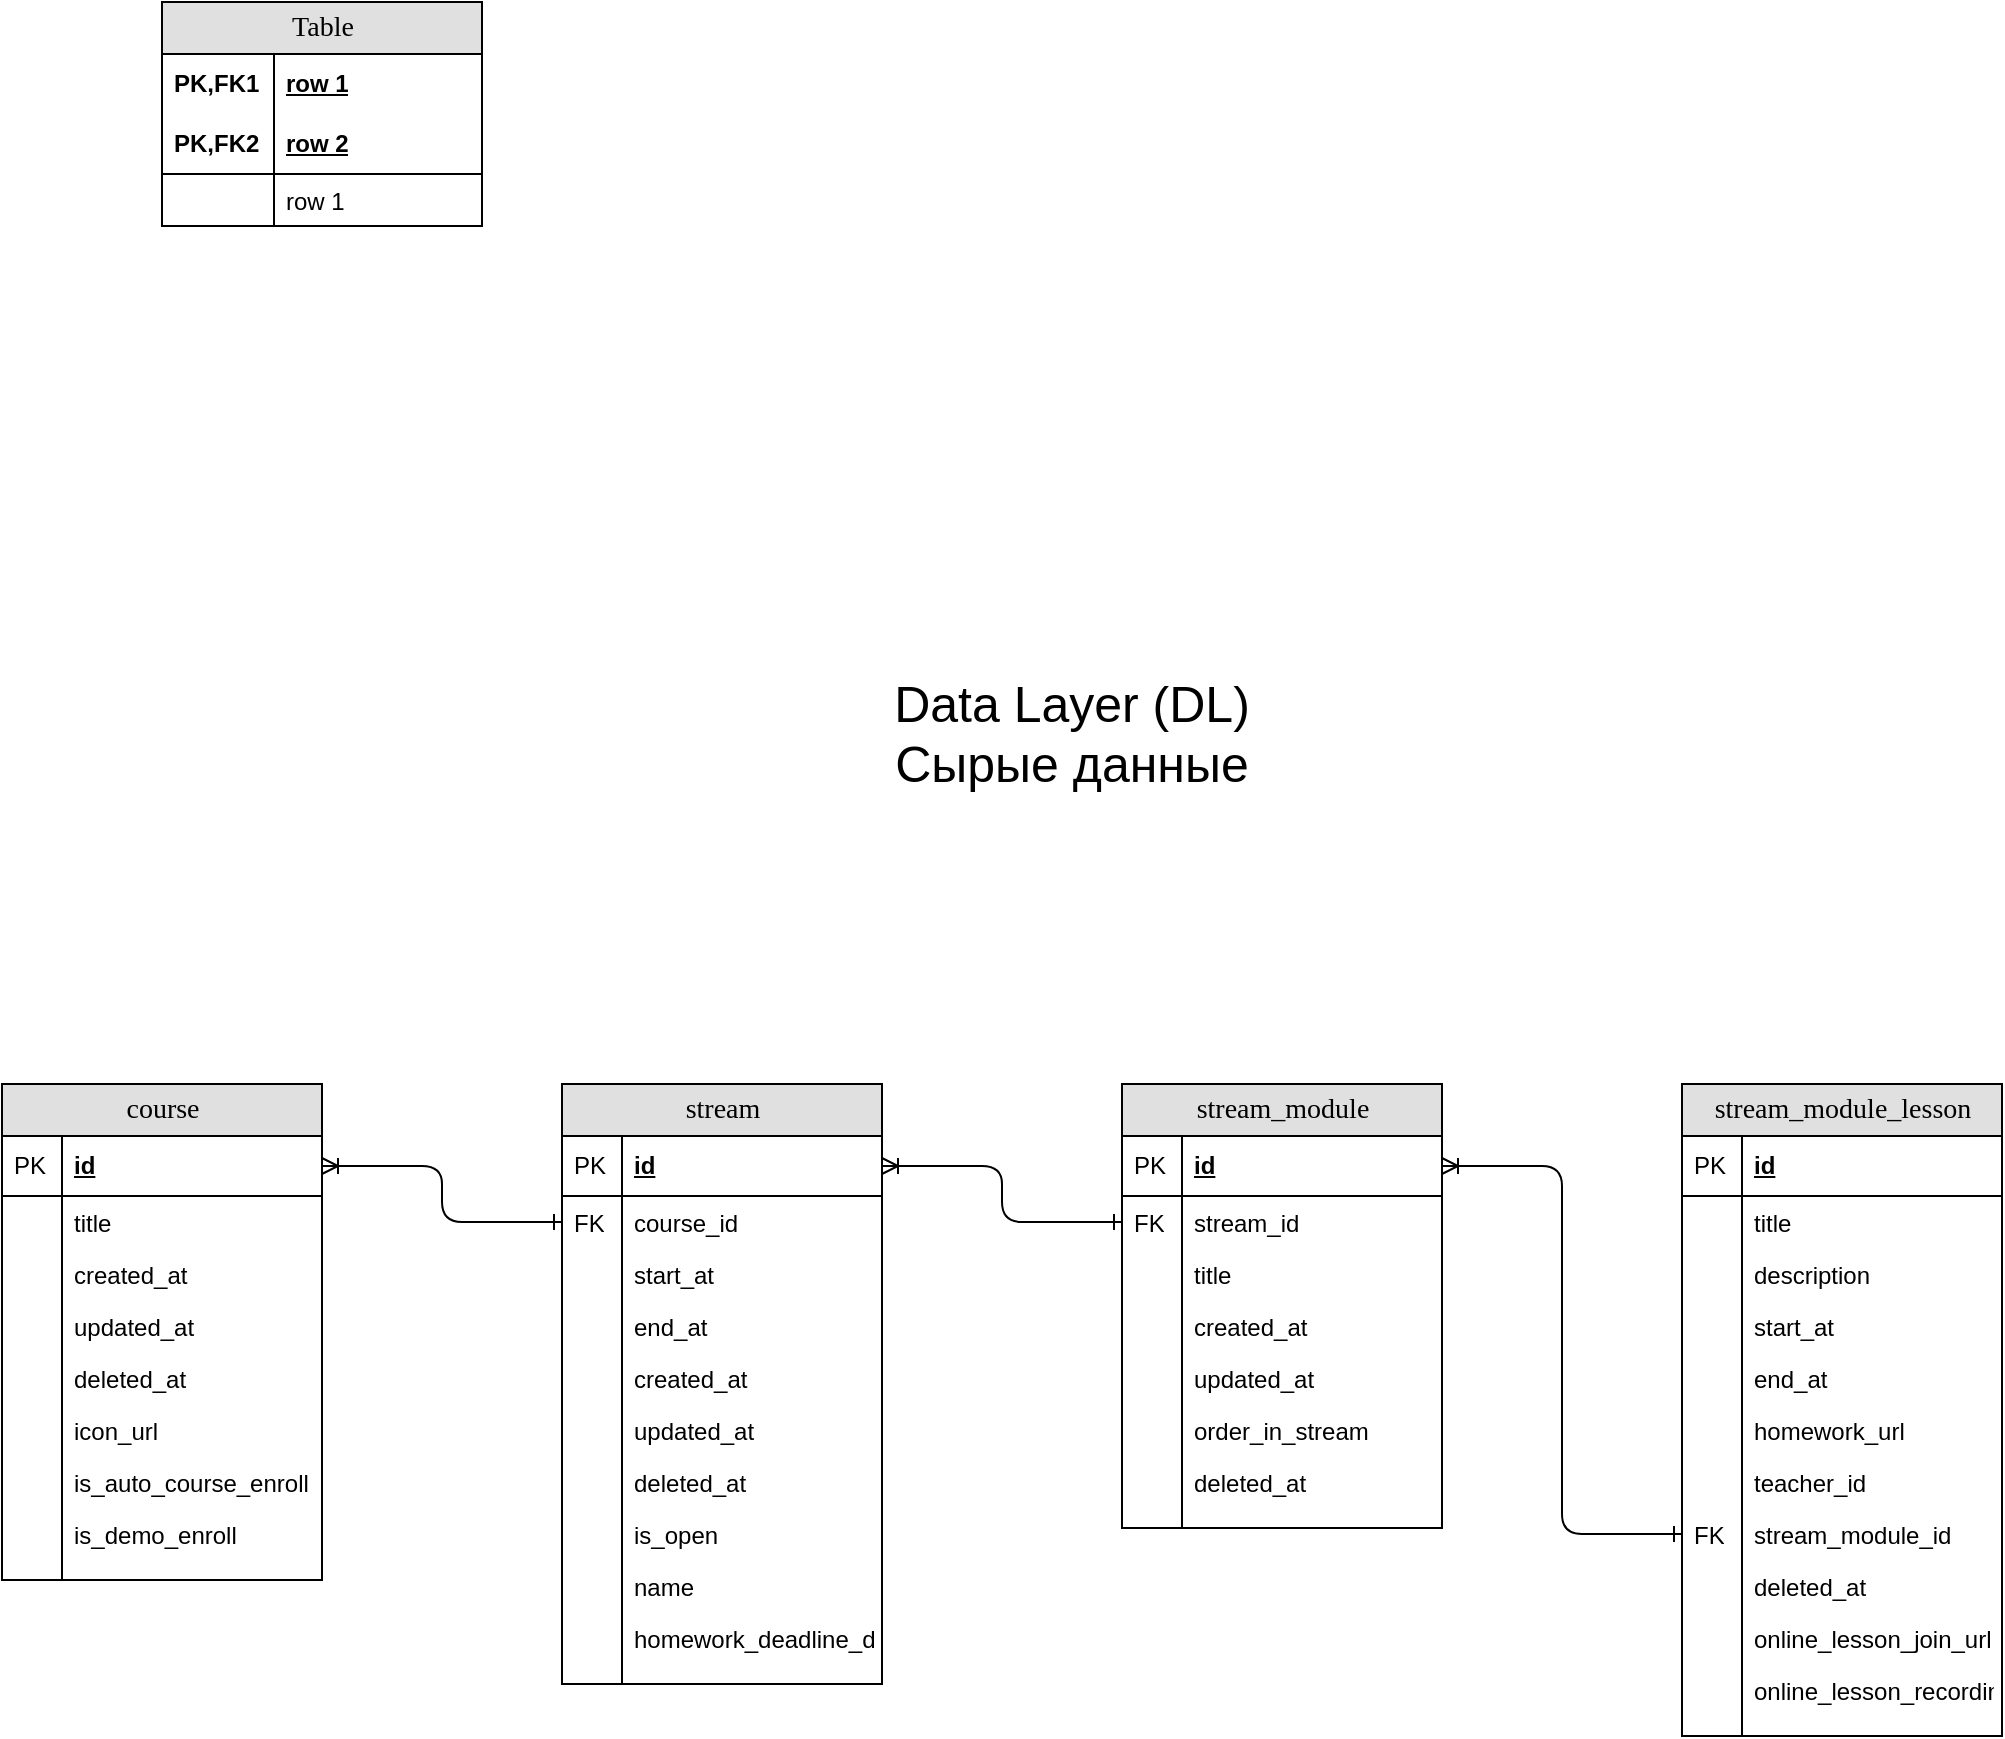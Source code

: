 <mxfile version="23.0.2" type="device">
  <diagram name="Page-1" id="e56a1550-8fbb-45ad-956c-1786394a9013">
    <mxGraphModel dx="653" dy="1561" grid="1" gridSize="10" guides="1" tooltips="1" connect="1" arrows="1" fold="1" page="1" pageScale="1" pageWidth="1100" pageHeight="850" background="none" math="0" shadow="0">
      <root>
        <mxCell id="0" />
        <mxCell id="1" parent="0" />
        <mxCell id="2e49270ec7c68f3f-1" value="Table" style="swimlane;html=1;fontStyle=0;childLayout=stackLayout;horizontal=1;startSize=26;fillColor=#e0e0e0;horizontalStack=0;resizeParent=1;resizeLast=0;collapsible=1;marginBottom=0;swimlaneFillColor=#ffffff;align=center;rounded=0;shadow=0;comic=0;labelBackgroundColor=none;strokeWidth=1;fontFamily=Verdana;fontSize=14" parent="1" vertex="1">
          <mxGeometry x="120" y="-260" width="160" height="112" as="geometry" />
        </mxCell>
        <mxCell id="2e49270ec7c68f3f-2" value="row 1" style="shape=partialRectangle;top=0;left=0;right=0;bottom=0;html=1;align=left;verticalAlign=middle;fillColor=none;spacingLeft=60;spacingRight=4;whiteSpace=wrap;overflow=hidden;rotatable=0;points=[[0,0.5],[1,0.5]];portConstraint=eastwest;dropTarget=0;fontStyle=5;" parent="2e49270ec7c68f3f-1" vertex="1">
          <mxGeometry y="26" width="160" height="30" as="geometry" />
        </mxCell>
        <mxCell id="2e49270ec7c68f3f-3" value="PK,FK1" style="shape=partialRectangle;fontStyle=1;top=0;left=0;bottom=0;html=1;fillColor=none;align=left;verticalAlign=middle;spacingLeft=4;spacingRight=4;whiteSpace=wrap;overflow=hidden;rotatable=0;points=[];portConstraint=eastwest;part=1;" parent="2e49270ec7c68f3f-2" vertex="1" connectable="0">
          <mxGeometry width="56" height="30" as="geometry" />
        </mxCell>
        <mxCell id="2e49270ec7c68f3f-4" value="row 2" style="shape=partialRectangle;top=0;left=0;right=0;bottom=1;html=1;align=left;verticalAlign=middle;fillColor=none;spacingLeft=60;spacingRight=4;whiteSpace=wrap;overflow=hidden;rotatable=0;points=[[0,0.5],[1,0.5]];portConstraint=eastwest;dropTarget=0;fontStyle=5;" parent="2e49270ec7c68f3f-1" vertex="1">
          <mxGeometry y="56" width="160" height="30" as="geometry" />
        </mxCell>
        <mxCell id="2e49270ec7c68f3f-5" value="PK,FK2" style="shape=partialRectangle;fontStyle=1;top=0;left=0;bottom=0;html=1;fillColor=none;align=left;verticalAlign=middle;spacingLeft=4;spacingRight=4;whiteSpace=wrap;overflow=hidden;rotatable=0;points=[];portConstraint=eastwest;part=1;" parent="2e49270ec7c68f3f-4" vertex="1" connectable="0">
          <mxGeometry width="56" height="30" as="geometry" />
        </mxCell>
        <mxCell id="2e49270ec7c68f3f-6" value="row 1" style="shape=partialRectangle;top=0;left=0;right=0;bottom=0;html=1;align=left;verticalAlign=top;fillColor=none;spacingLeft=60;spacingRight=4;whiteSpace=wrap;overflow=hidden;rotatable=0;points=[[0,0.5],[1,0.5]];portConstraint=eastwest;dropTarget=0;" parent="2e49270ec7c68f3f-1" vertex="1">
          <mxGeometry y="86" width="160" height="26" as="geometry" />
        </mxCell>
        <mxCell id="2e49270ec7c68f3f-7" value="" style="shape=partialRectangle;top=0;left=0;bottom=0;html=1;fillColor=none;align=left;verticalAlign=top;spacingLeft=4;spacingRight=4;whiteSpace=wrap;overflow=hidden;rotatable=0;points=[];portConstraint=eastwest;part=1;" parent="2e49270ec7c68f3f-6" vertex="1" connectable="0">
          <mxGeometry width="56" height="26" as="geometry" />
        </mxCell>
        <mxCell id="2e49270ec7c68f3f-8" value="course" style="swimlane;html=1;fontStyle=0;childLayout=stackLayout;horizontal=1;startSize=26;fillColor=#e0e0e0;horizontalStack=0;resizeParent=1;resizeLast=0;collapsible=1;marginBottom=0;swimlaneFillColor=#ffffff;align=center;rounded=0;shadow=0;comic=0;labelBackgroundColor=none;strokeWidth=1;fontFamily=Verdana;fontSize=14;swimlaneLine=1;" parent="1" vertex="1">
          <mxGeometry x="40" y="281" width="160" height="248" as="geometry" />
        </mxCell>
        <mxCell id="2e49270ec7c68f3f-9" value="id" style="shape=partialRectangle;top=0;left=0;right=0;bottom=1;html=1;align=left;verticalAlign=middle;fillColor=none;spacingLeft=34;spacingRight=4;whiteSpace=wrap;overflow=hidden;rotatable=0;points=[[0,0.5],[1,0.5]];portConstraint=eastwest;dropTarget=0;fontStyle=5;" parent="2e49270ec7c68f3f-8" vertex="1">
          <mxGeometry y="26" width="160" height="30" as="geometry" />
        </mxCell>
        <mxCell id="2e49270ec7c68f3f-10" value="PK" style="shape=partialRectangle;top=0;left=0;bottom=0;html=1;fillColor=none;align=left;verticalAlign=middle;spacingLeft=4;spacingRight=4;whiteSpace=wrap;overflow=hidden;rotatable=0;points=[];portConstraint=eastwest;part=1;" parent="2e49270ec7c68f3f-9" vertex="1" connectable="0">
          <mxGeometry width="30" height="30" as="geometry" />
        </mxCell>
        <mxCell id="2e49270ec7c68f3f-11" value="title" style="shape=partialRectangle;top=0;left=0;right=0;bottom=0;html=1;align=left;verticalAlign=top;fillColor=none;spacingLeft=34;spacingRight=4;whiteSpace=wrap;overflow=hidden;rotatable=0;points=[[0,0.5],[1,0.5]];portConstraint=eastwest;dropTarget=0;" parent="2e49270ec7c68f3f-8" vertex="1">
          <mxGeometry y="56" width="160" height="26" as="geometry" />
        </mxCell>
        <mxCell id="2e49270ec7c68f3f-12" value="" style="shape=partialRectangle;top=0;left=0;bottom=0;html=1;fillColor=none;align=left;verticalAlign=top;spacingLeft=4;spacingRight=4;whiteSpace=wrap;overflow=hidden;rotatable=0;points=[];portConstraint=eastwest;part=1;" parent="2e49270ec7c68f3f-11" vertex="1" connectable="0">
          <mxGeometry width="30" height="26" as="geometry" />
        </mxCell>
        <mxCell id="2e49270ec7c68f3f-13" value="created_at" style="shape=partialRectangle;top=0;left=0;right=0;bottom=0;html=1;align=left;verticalAlign=top;fillColor=none;spacingLeft=34;spacingRight=4;whiteSpace=wrap;overflow=hidden;rotatable=0;points=[[0,0.5],[1,0.5]];portConstraint=eastwest;dropTarget=0;" parent="2e49270ec7c68f3f-8" vertex="1">
          <mxGeometry y="82" width="160" height="26" as="geometry" />
        </mxCell>
        <mxCell id="2e49270ec7c68f3f-14" value="" style="shape=partialRectangle;top=0;left=0;bottom=0;html=1;fillColor=none;align=left;verticalAlign=top;spacingLeft=4;spacingRight=4;whiteSpace=wrap;overflow=hidden;rotatable=0;points=[];portConstraint=eastwest;part=1;" parent="2e49270ec7c68f3f-13" vertex="1" connectable="0">
          <mxGeometry width="30" height="26" as="geometry" />
        </mxCell>
        <mxCell id="2e49270ec7c68f3f-15" value="updated_at" style="shape=partialRectangle;top=0;left=0;right=0;bottom=0;html=1;align=left;verticalAlign=top;fillColor=none;spacingLeft=34;spacingRight=4;whiteSpace=wrap;overflow=hidden;rotatable=0;points=[[0,0.5],[1,0.5]];portConstraint=eastwest;dropTarget=0;" parent="2e49270ec7c68f3f-8" vertex="1">
          <mxGeometry y="108" width="160" height="26" as="geometry" />
        </mxCell>
        <mxCell id="2e49270ec7c68f3f-16" value="" style="shape=partialRectangle;top=0;left=0;bottom=0;html=1;fillColor=none;align=left;verticalAlign=top;spacingLeft=4;spacingRight=4;whiteSpace=wrap;overflow=hidden;rotatable=0;points=[];portConstraint=eastwest;part=1;" parent="2e49270ec7c68f3f-15" vertex="1" connectable="0">
          <mxGeometry width="30" height="26" as="geometry" />
        </mxCell>
        <mxCell id="qzyWJ5nviEp6TIoiTBlW-1" value="deleted_at" style="shape=partialRectangle;top=0;left=0;right=0;bottom=0;html=1;align=left;verticalAlign=top;fillColor=none;spacingLeft=34;spacingRight=4;whiteSpace=wrap;overflow=hidden;rotatable=0;points=[[0,0.5],[1,0.5]];portConstraint=eastwest;dropTarget=0;" vertex="1" parent="2e49270ec7c68f3f-8">
          <mxGeometry y="134" width="160" height="26" as="geometry" />
        </mxCell>
        <mxCell id="qzyWJ5nviEp6TIoiTBlW-2" value="" style="shape=partialRectangle;top=0;left=0;bottom=0;html=1;fillColor=none;align=left;verticalAlign=top;spacingLeft=4;spacingRight=4;whiteSpace=wrap;overflow=hidden;rotatable=0;points=[];portConstraint=eastwest;part=1;" vertex="1" connectable="0" parent="qzyWJ5nviEp6TIoiTBlW-1">
          <mxGeometry width="30" height="26" as="geometry" />
        </mxCell>
        <mxCell id="qzyWJ5nviEp6TIoiTBlW-3" value="icon_url" style="shape=partialRectangle;top=0;left=0;right=0;bottom=0;html=1;align=left;verticalAlign=top;fillColor=none;spacingLeft=34;spacingRight=4;whiteSpace=wrap;overflow=hidden;rotatable=0;points=[[0,0.5],[1,0.5]];portConstraint=eastwest;dropTarget=0;" vertex="1" parent="2e49270ec7c68f3f-8">
          <mxGeometry y="160" width="160" height="26" as="geometry" />
        </mxCell>
        <mxCell id="qzyWJ5nviEp6TIoiTBlW-4" value="" style="shape=partialRectangle;top=0;left=0;bottom=0;html=1;fillColor=none;align=left;verticalAlign=top;spacingLeft=4;spacingRight=4;whiteSpace=wrap;overflow=hidden;rotatable=0;points=[];portConstraint=eastwest;part=1;" vertex="1" connectable="0" parent="qzyWJ5nviEp6TIoiTBlW-3">
          <mxGeometry width="30" height="26" as="geometry" />
        </mxCell>
        <mxCell id="qzyWJ5nviEp6TIoiTBlW-5" value="is_auto_course_enroll" style="shape=partialRectangle;top=0;left=0;right=0;bottom=0;html=1;align=left;verticalAlign=top;fillColor=none;spacingLeft=34;spacingRight=4;whiteSpace=wrap;overflow=hidden;rotatable=0;points=[[0,0.5],[1,0.5]];portConstraint=eastwest;dropTarget=0;" vertex="1" parent="2e49270ec7c68f3f-8">
          <mxGeometry y="186" width="160" height="26" as="geometry" />
        </mxCell>
        <mxCell id="qzyWJ5nviEp6TIoiTBlW-6" value="" style="shape=partialRectangle;top=0;left=0;bottom=0;html=1;fillColor=none;align=left;verticalAlign=top;spacingLeft=4;spacingRight=4;whiteSpace=wrap;overflow=hidden;rotatable=0;points=[];portConstraint=eastwest;part=1;" vertex="1" connectable="0" parent="qzyWJ5nviEp6TIoiTBlW-5">
          <mxGeometry width="30" height="26" as="geometry" />
        </mxCell>
        <mxCell id="qzyWJ5nviEp6TIoiTBlW-7" value="is_demo_enroll" style="shape=partialRectangle;top=0;left=0;right=0;bottom=0;html=1;align=left;verticalAlign=top;fillColor=none;spacingLeft=34;spacingRight=4;whiteSpace=wrap;overflow=hidden;rotatable=0;points=[[0,0.5],[1,0.5]];portConstraint=eastwest;dropTarget=0;" vertex="1" parent="2e49270ec7c68f3f-8">
          <mxGeometry y="212" width="160" height="26" as="geometry" />
        </mxCell>
        <mxCell id="qzyWJ5nviEp6TIoiTBlW-8" value="" style="shape=partialRectangle;top=0;left=0;bottom=0;html=1;fillColor=none;align=left;verticalAlign=top;spacingLeft=4;spacingRight=4;whiteSpace=wrap;overflow=hidden;rotatable=0;points=[];portConstraint=eastwest;part=1;" vertex="1" connectable="0" parent="qzyWJ5nviEp6TIoiTBlW-7">
          <mxGeometry width="30" height="26" as="geometry" />
        </mxCell>
        <mxCell id="2e49270ec7c68f3f-17" value="" style="shape=partialRectangle;top=0;left=0;right=0;bottom=0;html=1;align=left;verticalAlign=top;fillColor=none;spacingLeft=34;spacingRight=4;whiteSpace=wrap;overflow=hidden;rotatable=0;points=[[0,0.5],[1,0.5]];portConstraint=eastwest;dropTarget=0;" parent="2e49270ec7c68f3f-8" vertex="1">
          <mxGeometry y="238" width="160" height="10" as="geometry" />
        </mxCell>
        <mxCell id="2e49270ec7c68f3f-18" value="" style="shape=partialRectangle;top=0;left=0;bottom=0;html=1;fillColor=none;align=left;verticalAlign=top;spacingLeft=4;spacingRight=4;whiteSpace=wrap;overflow=hidden;rotatable=0;points=[];portConstraint=eastwest;part=1;" parent="2e49270ec7c68f3f-17" vertex="1" connectable="0">
          <mxGeometry width="30" height="10" as="geometry" />
        </mxCell>
        <mxCell id="qzyWJ5nviEp6TIoiTBlW-9" value="stream" style="swimlane;html=1;fontStyle=0;childLayout=stackLayout;horizontal=1;startSize=26;fillColor=#e0e0e0;horizontalStack=0;resizeParent=1;resizeLast=0;collapsible=1;marginBottom=0;swimlaneFillColor=#ffffff;align=center;rounded=0;shadow=0;comic=0;labelBackgroundColor=none;strokeWidth=1;fontFamily=Verdana;fontSize=14;swimlaneLine=1;" vertex="1" parent="1">
          <mxGeometry x="320" y="281" width="160" height="300" as="geometry" />
        </mxCell>
        <mxCell id="qzyWJ5nviEp6TIoiTBlW-10" value="id" style="shape=partialRectangle;top=0;left=0;right=0;bottom=1;html=1;align=left;verticalAlign=middle;fillColor=none;spacingLeft=34;spacingRight=4;whiteSpace=wrap;overflow=hidden;rotatable=0;points=[[0,0.5],[1,0.5]];portConstraint=eastwest;dropTarget=0;fontStyle=5;" vertex="1" parent="qzyWJ5nviEp6TIoiTBlW-9">
          <mxGeometry y="26" width="160" height="30" as="geometry" />
        </mxCell>
        <mxCell id="qzyWJ5nviEp6TIoiTBlW-11" value="PK" style="shape=partialRectangle;top=0;left=0;bottom=0;html=1;fillColor=none;align=left;verticalAlign=middle;spacingLeft=4;spacingRight=4;whiteSpace=wrap;overflow=hidden;rotatable=0;points=[];portConstraint=eastwest;part=1;" vertex="1" connectable="0" parent="qzyWJ5nviEp6TIoiTBlW-10">
          <mxGeometry width="30" height="30" as="geometry" />
        </mxCell>
        <mxCell id="qzyWJ5nviEp6TIoiTBlW-12" value="course_id" style="shape=partialRectangle;top=0;left=0;right=0;bottom=0;html=1;align=left;verticalAlign=top;fillColor=none;spacingLeft=34;spacingRight=4;whiteSpace=wrap;overflow=hidden;rotatable=0;points=[[0,0.5],[1,0.5]];portConstraint=eastwest;dropTarget=0;" vertex="1" parent="qzyWJ5nviEp6TIoiTBlW-9">
          <mxGeometry y="56" width="160" height="26" as="geometry" />
        </mxCell>
        <mxCell id="qzyWJ5nviEp6TIoiTBlW-13" value="FK" style="shape=partialRectangle;top=0;left=0;bottom=0;html=1;fillColor=none;align=left;verticalAlign=top;spacingLeft=4;spacingRight=4;whiteSpace=wrap;overflow=hidden;rotatable=0;points=[];portConstraint=eastwest;part=1;" vertex="1" connectable="0" parent="qzyWJ5nviEp6TIoiTBlW-12">
          <mxGeometry width="30" height="26" as="geometry" />
        </mxCell>
        <mxCell id="qzyWJ5nviEp6TIoiTBlW-24" value="start_at" style="shape=partialRectangle;top=0;left=0;right=0;bottom=0;html=1;align=left;verticalAlign=top;fillColor=none;spacingLeft=34;spacingRight=4;whiteSpace=wrap;overflow=hidden;rotatable=0;points=[[0,0.5],[1,0.5]];portConstraint=eastwest;dropTarget=0;" vertex="1" parent="qzyWJ5nviEp6TIoiTBlW-9">
          <mxGeometry y="82" width="160" height="26" as="geometry" />
        </mxCell>
        <mxCell id="qzyWJ5nviEp6TIoiTBlW-25" value="" style="shape=partialRectangle;top=0;left=0;bottom=0;html=1;fillColor=none;align=left;verticalAlign=top;spacingLeft=4;spacingRight=4;whiteSpace=wrap;overflow=hidden;rotatable=0;points=[];portConstraint=eastwest;part=1;" vertex="1" connectable="0" parent="qzyWJ5nviEp6TIoiTBlW-24">
          <mxGeometry width="30" height="26" as="geometry" />
        </mxCell>
        <mxCell id="qzyWJ5nviEp6TIoiTBlW-28" value="end_at" style="shape=partialRectangle;top=0;left=0;right=0;bottom=0;html=1;align=left;verticalAlign=top;fillColor=none;spacingLeft=34;spacingRight=4;whiteSpace=wrap;overflow=hidden;rotatable=0;points=[[0,0.5],[1,0.5]];portConstraint=eastwest;dropTarget=0;" vertex="1" parent="qzyWJ5nviEp6TIoiTBlW-9">
          <mxGeometry y="108" width="160" height="26" as="geometry" />
        </mxCell>
        <mxCell id="qzyWJ5nviEp6TIoiTBlW-29" value="" style="shape=partialRectangle;top=0;left=0;bottom=0;html=1;fillColor=none;align=left;verticalAlign=top;spacingLeft=4;spacingRight=4;whiteSpace=wrap;overflow=hidden;rotatable=0;points=[];portConstraint=eastwest;part=1;" vertex="1" connectable="0" parent="qzyWJ5nviEp6TIoiTBlW-28">
          <mxGeometry width="30" height="26" as="geometry" />
        </mxCell>
        <mxCell id="qzyWJ5nviEp6TIoiTBlW-30" value="created_at" style="shape=partialRectangle;top=0;left=0;right=0;bottom=0;html=1;align=left;verticalAlign=top;fillColor=none;spacingLeft=34;spacingRight=4;whiteSpace=wrap;overflow=hidden;rotatable=0;points=[[0,0.5],[1,0.5]];portConstraint=eastwest;dropTarget=0;" vertex="1" parent="qzyWJ5nviEp6TIoiTBlW-9">
          <mxGeometry y="134" width="160" height="26" as="geometry" />
        </mxCell>
        <mxCell id="qzyWJ5nviEp6TIoiTBlW-31" value="" style="shape=partialRectangle;top=0;left=0;bottom=0;html=1;fillColor=none;align=left;verticalAlign=top;spacingLeft=4;spacingRight=4;whiteSpace=wrap;overflow=hidden;rotatable=0;points=[];portConstraint=eastwest;part=1;" vertex="1" connectable="0" parent="qzyWJ5nviEp6TIoiTBlW-30">
          <mxGeometry width="30" height="26" as="geometry" />
        </mxCell>
        <mxCell id="qzyWJ5nviEp6TIoiTBlW-32" value="updated_at" style="shape=partialRectangle;top=0;left=0;right=0;bottom=0;html=1;align=left;verticalAlign=top;fillColor=none;spacingLeft=34;spacingRight=4;whiteSpace=wrap;overflow=hidden;rotatable=0;points=[[0,0.5],[1,0.5]];portConstraint=eastwest;dropTarget=0;" vertex="1" parent="qzyWJ5nviEp6TIoiTBlW-9">
          <mxGeometry y="160" width="160" height="26" as="geometry" />
        </mxCell>
        <mxCell id="qzyWJ5nviEp6TIoiTBlW-33" value="" style="shape=partialRectangle;top=0;left=0;bottom=0;html=1;fillColor=none;align=left;verticalAlign=top;spacingLeft=4;spacingRight=4;whiteSpace=wrap;overflow=hidden;rotatable=0;points=[];portConstraint=eastwest;part=1;" vertex="1" connectable="0" parent="qzyWJ5nviEp6TIoiTBlW-32">
          <mxGeometry width="30" height="26" as="geometry" />
        </mxCell>
        <mxCell id="qzyWJ5nviEp6TIoiTBlW-34" value="deleted_at" style="shape=partialRectangle;top=0;left=0;right=0;bottom=0;html=1;align=left;verticalAlign=top;fillColor=none;spacingLeft=34;spacingRight=4;whiteSpace=wrap;overflow=hidden;rotatable=0;points=[[0,0.5],[1,0.5]];portConstraint=eastwest;dropTarget=0;" vertex="1" parent="qzyWJ5nviEp6TIoiTBlW-9">
          <mxGeometry y="186" width="160" height="26" as="geometry" />
        </mxCell>
        <mxCell id="qzyWJ5nviEp6TIoiTBlW-35" value="" style="shape=partialRectangle;top=0;left=0;bottom=0;html=1;fillColor=none;align=left;verticalAlign=top;spacingLeft=4;spacingRight=4;whiteSpace=wrap;overflow=hidden;rotatable=0;points=[];portConstraint=eastwest;part=1;" vertex="1" connectable="0" parent="qzyWJ5nviEp6TIoiTBlW-34">
          <mxGeometry width="30" height="26" as="geometry" />
        </mxCell>
        <mxCell id="qzyWJ5nviEp6TIoiTBlW-36" value="is_open" style="shape=partialRectangle;top=0;left=0;right=0;bottom=0;html=1;align=left;verticalAlign=top;fillColor=none;spacingLeft=34;spacingRight=4;whiteSpace=wrap;overflow=hidden;rotatable=0;points=[[0,0.5],[1,0.5]];portConstraint=eastwest;dropTarget=0;" vertex="1" parent="qzyWJ5nviEp6TIoiTBlW-9">
          <mxGeometry y="212" width="160" height="26" as="geometry" />
        </mxCell>
        <mxCell id="qzyWJ5nviEp6TIoiTBlW-37" value="" style="shape=partialRectangle;top=0;left=0;bottom=0;html=1;fillColor=none;align=left;verticalAlign=top;spacingLeft=4;spacingRight=4;whiteSpace=wrap;overflow=hidden;rotatable=0;points=[];portConstraint=eastwest;part=1;" vertex="1" connectable="0" parent="qzyWJ5nviEp6TIoiTBlW-36">
          <mxGeometry width="30" height="26" as="geometry" />
        </mxCell>
        <mxCell id="qzyWJ5nviEp6TIoiTBlW-38" value="name" style="shape=partialRectangle;top=0;left=0;right=0;bottom=0;html=1;align=left;verticalAlign=top;fillColor=none;spacingLeft=34;spacingRight=4;whiteSpace=wrap;overflow=hidden;rotatable=0;points=[[0,0.5],[1,0.5]];portConstraint=eastwest;dropTarget=0;" vertex="1" parent="qzyWJ5nviEp6TIoiTBlW-9">
          <mxGeometry y="238" width="160" height="26" as="geometry" />
        </mxCell>
        <mxCell id="qzyWJ5nviEp6TIoiTBlW-39" value="" style="shape=partialRectangle;top=0;left=0;bottom=0;html=1;fillColor=none;align=left;verticalAlign=top;spacingLeft=4;spacingRight=4;whiteSpace=wrap;overflow=hidden;rotatable=0;points=[];portConstraint=eastwest;part=1;" vertex="1" connectable="0" parent="qzyWJ5nviEp6TIoiTBlW-38">
          <mxGeometry width="30" height="26" as="geometry" />
        </mxCell>
        <mxCell id="qzyWJ5nviEp6TIoiTBlW-40" value="homework_deadline_days" style="shape=partialRectangle;top=0;left=0;right=0;bottom=0;html=1;align=left;verticalAlign=top;fillColor=none;spacingLeft=34;spacingRight=4;whiteSpace=wrap;overflow=hidden;rotatable=0;points=[[0,0.5],[1,0.5]];portConstraint=eastwest;dropTarget=0;" vertex="1" parent="qzyWJ5nviEp6TIoiTBlW-9">
          <mxGeometry y="264" width="160" height="26" as="geometry" />
        </mxCell>
        <mxCell id="qzyWJ5nviEp6TIoiTBlW-41" value="" style="shape=partialRectangle;top=0;left=0;bottom=0;html=1;fillColor=none;align=left;verticalAlign=top;spacingLeft=4;spacingRight=4;whiteSpace=wrap;overflow=hidden;rotatable=0;points=[];portConstraint=eastwest;part=1;" vertex="1" connectable="0" parent="qzyWJ5nviEp6TIoiTBlW-40">
          <mxGeometry width="30" height="26" as="geometry" />
        </mxCell>
        <mxCell id="qzyWJ5nviEp6TIoiTBlW-26" value="" style="shape=partialRectangle;top=0;left=0;right=0;bottom=0;html=1;align=left;verticalAlign=top;fillColor=none;spacingLeft=34;spacingRight=4;whiteSpace=wrap;overflow=hidden;rotatable=0;points=[[0,0.5],[1,0.5]];portConstraint=eastwest;dropTarget=0;" vertex="1" parent="qzyWJ5nviEp6TIoiTBlW-9">
          <mxGeometry y="290" width="160" height="10" as="geometry" />
        </mxCell>
        <mxCell id="qzyWJ5nviEp6TIoiTBlW-27" value="" style="shape=partialRectangle;top=0;left=0;bottom=0;html=1;fillColor=none;align=left;verticalAlign=top;spacingLeft=4;spacingRight=4;whiteSpace=wrap;overflow=hidden;rotatable=0;points=[];portConstraint=eastwest;part=1;" vertex="1" connectable="0" parent="qzyWJ5nviEp6TIoiTBlW-26">
          <mxGeometry width="30" height="10" as="geometry" />
        </mxCell>
        <mxCell id="qzyWJ5nviEp6TIoiTBlW-42" value="stream_module" style="swimlane;html=1;fontStyle=0;childLayout=stackLayout;horizontal=1;startSize=26;fillColor=#e0e0e0;horizontalStack=0;resizeParent=1;resizeLast=0;collapsible=1;marginBottom=0;swimlaneFillColor=#ffffff;align=center;rounded=0;shadow=0;comic=0;labelBackgroundColor=none;strokeWidth=1;fontFamily=Verdana;fontSize=14;swimlaneLine=1;" vertex="1" parent="1">
          <mxGeometry x="600" y="281" width="160" height="222" as="geometry" />
        </mxCell>
        <mxCell id="qzyWJ5nviEp6TIoiTBlW-43" value="id" style="shape=partialRectangle;top=0;left=0;right=0;bottom=1;html=1;align=left;verticalAlign=middle;fillColor=none;spacingLeft=34;spacingRight=4;whiteSpace=wrap;overflow=hidden;rotatable=0;points=[[0,0.5],[1,0.5]];portConstraint=eastwest;dropTarget=0;fontStyle=5;" vertex="1" parent="qzyWJ5nviEp6TIoiTBlW-42">
          <mxGeometry y="26" width="160" height="30" as="geometry" />
        </mxCell>
        <mxCell id="qzyWJ5nviEp6TIoiTBlW-44" value="PK" style="shape=partialRectangle;top=0;left=0;bottom=0;html=1;fillColor=none;align=left;verticalAlign=middle;spacingLeft=4;spacingRight=4;whiteSpace=wrap;overflow=hidden;rotatable=0;points=[];portConstraint=eastwest;part=1;" vertex="1" connectable="0" parent="qzyWJ5nviEp6TIoiTBlW-43">
          <mxGeometry width="30" height="30" as="geometry" />
        </mxCell>
        <mxCell id="qzyWJ5nviEp6TIoiTBlW-45" value="stream_id" style="shape=partialRectangle;top=0;left=0;right=0;bottom=0;html=1;align=left;verticalAlign=top;fillColor=none;spacingLeft=34;spacingRight=4;whiteSpace=wrap;overflow=hidden;rotatable=0;points=[[0,0.5],[1,0.5]];portConstraint=eastwest;dropTarget=0;" vertex="1" parent="qzyWJ5nviEp6TIoiTBlW-42">
          <mxGeometry y="56" width="160" height="26" as="geometry" />
        </mxCell>
        <mxCell id="qzyWJ5nviEp6TIoiTBlW-46" value="FK" style="shape=partialRectangle;top=0;left=0;bottom=0;html=1;fillColor=none;align=left;verticalAlign=top;spacingLeft=4;spacingRight=4;whiteSpace=wrap;overflow=hidden;rotatable=0;points=[];portConstraint=eastwest;part=1;" vertex="1" connectable="0" parent="qzyWJ5nviEp6TIoiTBlW-45">
          <mxGeometry width="30" height="26" as="geometry" />
        </mxCell>
        <mxCell id="qzyWJ5nviEp6TIoiTBlW-47" value="title" style="shape=partialRectangle;top=0;left=0;right=0;bottom=0;html=1;align=left;verticalAlign=top;fillColor=none;spacingLeft=34;spacingRight=4;whiteSpace=wrap;overflow=hidden;rotatable=0;points=[[0,0.5],[1,0.5]];portConstraint=eastwest;dropTarget=0;" vertex="1" parent="qzyWJ5nviEp6TIoiTBlW-42">
          <mxGeometry y="82" width="160" height="26" as="geometry" />
        </mxCell>
        <mxCell id="qzyWJ5nviEp6TIoiTBlW-48" value="" style="shape=partialRectangle;top=0;left=0;bottom=0;html=1;fillColor=none;align=left;verticalAlign=top;spacingLeft=4;spacingRight=4;whiteSpace=wrap;overflow=hidden;rotatable=0;points=[];portConstraint=eastwest;part=1;" vertex="1" connectable="0" parent="qzyWJ5nviEp6TIoiTBlW-47">
          <mxGeometry width="30" height="26" as="geometry" />
        </mxCell>
        <mxCell id="qzyWJ5nviEp6TIoiTBlW-65" value="created_at" style="shape=partialRectangle;top=0;left=0;right=0;bottom=0;html=1;align=left;verticalAlign=top;fillColor=none;spacingLeft=34;spacingRight=4;whiteSpace=wrap;overflow=hidden;rotatable=0;points=[[0,0.5],[1,0.5]];portConstraint=eastwest;dropTarget=0;" vertex="1" parent="qzyWJ5nviEp6TIoiTBlW-42">
          <mxGeometry y="108" width="160" height="26" as="geometry" />
        </mxCell>
        <mxCell id="qzyWJ5nviEp6TIoiTBlW-66" value="" style="shape=partialRectangle;top=0;left=0;bottom=0;html=1;fillColor=none;align=left;verticalAlign=top;spacingLeft=4;spacingRight=4;whiteSpace=wrap;overflow=hidden;rotatable=0;points=[];portConstraint=eastwest;part=1;" vertex="1" connectable="0" parent="qzyWJ5nviEp6TIoiTBlW-65">
          <mxGeometry width="30" height="26" as="geometry" />
        </mxCell>
        <mxCell id="qzyWJ5nviEp6TIoiTBlW-67" value="updated_at" style="shape=partialRectangle;top=0;left=0;right=0;bottom=0;html=1;align=left;verticalAlign=top;fillColor=none;spacingLeft=34;spacingRight=4;whiteSpace=wrap;overflow=hidden;rotatable=0;points=[[0,0.5],[1,0.5]];portConstraint=eastwest;dropTarget=0;" vertex="1" parent="qzyWJ5nviEp6TIoiTBlW-42">
          <mxGeometry y="134" width="160" height="26" as="geometry" />
        </mxCell>
        <mxCell id="qzyWJ5nviEp6TIoiTBlW-68" value="" style="shape=partialRectangle;top=0;left=0;bottom=0;html=1;fillColor=none;align=left;verticalAlign=top;spacingLeft=4;spacingRight=4;whiteSpace=wrap;overflow=hidden;rotatable=0;points=[];portConstraint=eastwest;part=1;" vertex="1" connectable="0" parent="qzyWJ5nviEp6TIoiTBlW-67">
          <mxGeometry width="30" height="26" as="geometry" />
        </mxCell>
        <mxCell id="qzyWJ5nviEp6TIoiTBlW-69" value="order_in_stream" style="shape=partialRectangle;top=0;left=0;right=0;bottom=0;html=1;align=left;verticalAlign=top;fillColor=none;spacingLeft=34;spacingRight=4;whiteSpace=wrap;overflow=hidden;rotatable=0;points=[[0,0.5],[1,0.5]];portConstraint=eastwest;dropTarget=0;" vertex="1" parent="qzyWJ5nviEp6TIoiTBlW-42">
          <mxGeometry y="160" width="160" height="26" as="geometry" />
        </mxCell>
        <mxCell id="qzyWJ5nviEp6TIoiTBlW-70" value="" style="shape=partialRectangle;top=0;left=0;bottom=0;html=1;fillColor=none;align=left;verticalAlign=top;spacingLeft=4;spacingRight=4;whiteSpace=wrap;overflow=hidden;rotatable=0;points=[];portConstraint=eastwest;part=1;" vertex="1" connectable="0" parent="qzyWJ5nviEp6TIoiTBlW-69">
          <mxGeometry width="30" height="26" as="geometry" />
        </mxCell>
        <mxCell id="qzyWJ5nviEp6TIoiTBlW-71" value="deleted_at" style="shape=partialRectangle;top=0;left=0;right=0;bottom=0;html=1;align=left;verticalAlign=top;fillColor=none;spacingLeft=34;spacingRight=4;whiteSpace=wrap;overflow=hidden;rotatable=0;points=[[0,0.5],[1,0.5]];portConstraint=eastwest;dropTarget=0;" vertex="1" parent="qzyWJ5nviEp6TIoiTBlW-42">
          <mxGeometry y="186" width="160" height="26" as="geometry" />
        </mxCell>
        <mxCell id="qzyWJ5nviEp6TIoiTBlW-72" value="" style="shape=partialRectangle;top=0;left=0;bottom=0;html=1;fillColor=none;align=left;verticalAlign=top;spacingLeft=4;spacingRight=4;whiteSpace=wrap;overflow=hidden;rotatable=0;points=[];portConstraint=eastwest;part=1;" vertex="1" connectable="0" parent="qzyWJ5nviEp6TIoiTBlW-71">
          <mxGeometry width="30" height="26" as="geometry" />
        </mxCell>
        <mxCell id="qzyWJ5nviEp6TIoiTBlW-63" value="" style="shape=partialRectangle;top=0;left=0;right=0;bottom=0;html=1;align=left;verticalAlign=top;fillColor=none;spacingLeft=34;spacingRight=4;whiteSpace=wrap;overflow=hidden;rotatable=0;points=[[0,0.5],[1,0.5]];portConstraint=eastwest;dropTarget=0;" vertex="1" parent="qzyWJ5nviEp6TIoiTBlW-42">
          <mxGeometry y="212" width="160" height="10" as="geometry" />
        </mxCell>
        <mxCell id="qzyWJ5nviEp6TIoiTBlW-64" value="" style="shape=partialRectangle;top=0;left=0;bottom=0;html=1;fillColor=none;align=left;verticalAlign=top;spacingLeft=4;spacingRight=4;whiteSpace=wrap;overflow=hidden;rotatable=0;points=[];portConstraint=eastwest;part=1;" vertex="1" connectable="0" parent="qzyWJ5nviEp6TIoiTBlW-63">
          <mxGeometry width="30" height="10" as="geometry" />
        </mxCell>
        <mxCell id="qzyWJ5nviEp6TIoiTBlW-73" value="stream_module_lesson" style="swimlane;html=1;fontStyle=0;childLayout=stackLayout;horizontal=1;startSize=26;fillColor=#e0e0e0;horizontalStack=0;resizeParent=1;resizeLast=0;collapsible=1;marginBottom=0;swimlaneFillColor=#ffffff;align=center;rounded=0;shadow=0;comic=0;labelBackgroundColor=none;strokeWidth=1;fontFamily=Verdana;fontSize=14;swimlaneLine=1;" vertex="1" parent="1">
          <mxGeometry x="880" y="281" width="160" height="326" as="geometry" />
        </mxCell>
        <mxCell id="qzyWJ5nviEp6TIoiTBlW-74" value="id" style="shape=partialRectangle;top=0;left=0;right=0;bottom=1;html=1;align=left;verticalAlign=middle;fillColor=none;spacingLeft=34;spacingRight=4;whiteSpace=wrap;overflow=hidden;rotatable=0;points=[[0,0.5],[1,0.5]];portConstraint=eastwest;dropTarget=0;fontStyle=5;" vertex="1" parent="qzyWJ5nviEp6TIoiTBlW-73">
          <mxGeometry y="26" width="160" height="30" as="geometry" />
        </mxCell>
        <mxCell id="qzyWJ5nviEp6TIoiTBlW-75" value="PK" style="shape=partialRectangle;top=0;left=0;bottom=0;html=1;fillColor=none;align=left;verticalAlign=middle;spacingLeft=4;spacingRight=4;whiteSpace=wrap;overflow=hidden;rotatable=0;points=[];portConstraint=eastwest;part=1;" vertex="1" connectable="0" parent="qzyWJ5nviEp6TIoiTBlW-74">
          <mxGeometry width="30" height="30" as="geometry" />
        </mxCell>
        <mxCell id="qzyWJ5nviEp6TIoiTBlW-78" value="title" style="shape=partialRectangle;top=0;left=0;right=0;bottom=0;html=1;align=left;verticalAlign=top;fillColor=none;spacingLeft=34;spacingRight=4;whiteSpace=wrap;overflow=hidden;rotatable=0;points=[[0,0.5],[1,0.5]];portConstraint=eastwest;dropTarget=0;" vertex="1" parent="qzyWJ5nviEp6TIoiTBlW-73">
          <mxGeometry y="56" width="160" height="26" as="geometry" />
        </mxCell>
        <mxCell id="qzyWJ5nviEp6TIoiTBlW-79" value="" style="shape=partialRectangle;top=0;left=0;bottom=0;html=1;fillColor=none;align=left;verticalAlign=top;spacingLeft=4;spacingRight=4;whiteSpace=wrap;overflow=hidden;rotatable=0;points=[];portConstraint=eastwest;part=1;" vertex="1" connectable="0" parent="qzyWJ5nviEp6TIoiTBlW-78">
          <mxGeometry width="30" height="26" as="geometry" />
        </mxCell>
        <mxCell id="qzyWJ5nviEp6TIoiTBlW-90" value="description" style="shape=partialRectangle;top=0;left=0;right=0;bottom=0;html=1;align=left;verticalAlign=top;fillColor=none;spacingLeft=34;spacingRight=4;whiteSpace=wrap;overflow=hidden;rotatable=0;points=[[0,0.5],[1,0.5]];portConstraint=eastwest;dropTarget=0;" vertex="1" parent="qzyWJ5nviEp6TIoiTBlW-73">
          <mxGeometry y="82" width="160" height="26" as="geometry" />
        </mxCell>
        <mxCell id="qzyWJ5nviEp6TIoiTBlW-91" value="" style="shape=partialRectangle;top=0;left=0;bottom=0;html=1;fillColor=none;align=left;verticalAlign=top;spacingLeft=4;spacingRight=4;whiteSpace=wrap;overflow=hidden;rotatable=0;points=[];portConstraint=eastwest;part=1;" vertex="1" connectable="0" parent="qzyWJ5nviEp6TIoiTBlW-90">
          <mxGeometry width="30" height="26" as="geometry" />
        </mxCell>
        <mxCell id="qzyWJ5nviEp6TIoiTBlW-92" value="start_at" style="shape=partialRectangle;top=0;left=0;right=0;bottom=0;html=1;align=left;verticalAlign=top;fillColor=none;spacingLeft=34;spacingRight=4;whiteSpace=wrap;overflow=hidden;rotatable=0;points=[[0,0.5],[1,0.5]];portConstraint=eastwest;dropTarget=0;" vertex="1" parent="qzyWJ5nviEp6TIoiTBlW-73">
          <mxGeometry y="108" width="160" height="26" as="geometry" />
        </mxCell>
        <mxCell id="qzyWJ5nviEp6TIoiTBlW-93" value="" style="shape=partialRectangle;top=0;left=0;bottom=0;html=1;fillColor=none;align=left;verticalAlign=top;spacingLeft=4;spacingRight=4;whiteSpace=wrap;overflow=hidden;rotatable=0;points=[];portConstraint=eastwest;part=1;" vertex="1" connectable="0" parent="qzyWJ5nviEp6TIoiTBlW-92">
          <mxGeometry width="30" height="26" as="geometry" />
        </mxCell>
        <mxCell id="qzyWJ5nviEp6TIoiTBlW-94" value="end_at" style="shape=partialRectangle;top=0;left=0;right=0;bottom=0;html=1;align=left;verticalAlign=top;fillColor=none;spacingLeft=34;spacingRight=4;whiteSpace=wrap;overflow=hidden;rotatable=0;points=[[0,0.5],[1,0.5]];portConstraint=eastwest;dropTarget=0;" vertex="1" parent="qzyWJ5nviEp6TIoiTBlW-73">
          <mxGeometry y="134" width="160" height="26" as="geometry" />
        </mxCell>
        <mxCell id="qzyWJ5nviEp6TIoiTBlW-95" value="" style="shape=partialRectangle;top=0;left=0;bottom=0;html=1;fillColor=none;align=left;verticalAlign=top;spacingLeft=4;spacingRight=4;whiteSpace=wrap;overflow=hidden;rotatable=0;points=[];portConstraint=eastwest;part=1;" vertex="1" connectable="0" parent="qzyWJ5nviEp6TIoiTBlW-94">
          <mxGeometry width="30" height="26" as="geometry" />
        </mxCell>
        <mxCell id="qzyWJ5nviEp6TIoiTBlW-96" value="homework_url" style="shape=partialRectangle;top=0;left=0;right=0;bottom=0;html=1;align=left;verticalAlign=top;fillColor=none;spacingLeft=34;spacingRight=4;whiteSpace=wrap;overflow=hidden;rotatable=0;points=[[0,0.5],[1,0.5]];portConstraint=eastwest;dropTarget=0;" vertex="1" parent="qzyWJ5nviEp6TIoiTBlW-73">
          <mxGeometry y="160" width="160" height="26" as="geometry" />
        </mxCell>
        <mxCell id="qzyWJ5nviEp6TIoiTBlW-97" value="" style="shape=partialRectangle;top=0;left=0;bottom=0;html=1;fillColor=none;align=left;verticalAlign=top;spacingLeft=4;spacingRight=4;whiteSpace=wrap;overflow=hidden;rotatable=0;points=[];portConstraint=eastwest;part=1;" vertex="1" connectable="0" parent="qzyWJ5nviEp6TIoiTBlW-96">
          <mxGeometry width="30" height="26" as="geometry" />
        </mxCell>
        <mxCell id="qzyWJ5nviEp6TIoiTBlW-98" value="teacher_id" style="shape=partialRectangle;top=0;left=0;right=0;bottom=0;html=1;align=left;verticalAlign=top;fillColor=none;spacingLeft=34;spacingRight=4;whiteSpace=wrap;overflow=hidden;rotatable=0;points=[[0,0.5],[1,0.5]];portConstraint=eastwest;dropTarget=0;" vertex="1" parent="qzyWJ5nviEp6TIoiTBlW-73">
          <mxGeometry y="186" width="160" height="26" as="geometry" />
        </mxCell>
        <mxCell id="qzyWJ5nviEp6TIoiTBlW-99" value="" style="shape=partialRectangle;top=0;left=0;bottom=0;html=1;fillColor=none;align=left;verticalAlign=top;spacingLeft=4;spacingRight=4;whiteSpace=wrap;overflow=hidden;rotatable=0;points=[];portConstraint=eastwest;part=1;" vertex="1" connectable="0" parent="qzyWJ5nviEp6TIoiTBlW-98">
          <mxGeometry width="30" height="26" as="geometry" />
        </mxCell>
        <mxCell id="qzyWJ5nviEp6TIoiTBlW-76" value="stream_module_id" style="shape=partialRectangle;top=0;left=0;right=0;bottom=0;html=1;align=left;verticalAlign=top;fillColor=none;spacingLeft=34;spacingRight=4;whiteSpace=wrap;overflow=hidden;rotatable=0;points=[[0,0.5],[1,0.5]];portConstraint=eastwest;dropTarget=0;" vertex="1" parent="qzyWJ5nviEp6TIoiTBlW-73">
          <mxGeometry y="212" width="160" height="26" as="geometry" />
        </mxCell>
        <mxCell id="qzyWJ5nviEp6TIoiTBlW-77" value="FK" style="shape=partialRectangle;top=0;left=0;bottom=0;html=1;fillColor=none;align=left;verticalAlign=top;spacingLeft=4;spacingRight=4;whiteSpace=wrap;overflow=hidden;rotatable=0;points=[];portConstraint=eastwest;part=1;" vertex="1" connectable="0" parent="qzyWJ5nviEp6TIoiTBlW-76">
          <mxGeometry width="30" height="26" as="geometry" />
        </mxCell>
        <mxCell id="qzyWJ5nviEp6TIoiTBlW-100" value="deleted_at" style="shape=partialRectangle;top=0;left=0;right=0;bottom=0;html=1;align=left;verticalAlign=top;fillColor=none;spacingLeft=34;spacingRight=4;whiteSpace=wrap;overflow=hidden;rotatable=0;points=[[0,0.5],[1,0.5]];portConstraint=eastwest;dropTarget=0;" vertex="1" parent="qzyWJ5nviEp6TIoiTBlW-73">
          <mxGeometry y="238" width="160" height="26" as="geometry" />
        </mxCell>
        <mxCell id="qzyWJ5nviEp6TIoiTBlW-101" value="" style="shape=partialRectangle;top=0;left=0;bottom=0;html=1;fillColor=none;align=left;verticalAlign=top;spacingLeft=4;spacingRight=4;whiteSpace=wrap;overflow=hidden;rotatable=0;points=[];portConstraint=eastwest;part=1;" vertex="1" connectable="0" parent="qzyWJ5nviEp6TIoiTBlW-100">
          <mxGeometry width="30" height="26" as="geometry" />
        </mxCell>
        <mxCell id="qzyWJ5nviEp6TIoiTBlW-102" value="online_lesson_join_url" style="shape=partialRectangle;top=0;left=0;right=0;bottom=0;html=1;align=left;verticalAlign=top;fillColor=none;spacingLeft=34;spacingRight=4;whiteSpace=wrap;overflow=hidden;rotatable=0;points=[[0,0.5],[1,0.5]];portConstraint=eastwest;dropTarget=0;" vertex="1" parent="qzyWJ5nviEp6TIoiTBlW-73">
          <mxGeometry y="264" width="160" height="26" as="geometry" />
        </mxCell>
        <mxCell id="qzyWJ5nviEp6TIoiTBlW-103" value="" style="shape=partialRectangle;top=0;left=0;bottom=0;html=1;fillColor=none;align=left;verticalAlign=top;spacingLeft=4;spacingRight=4;whiteSpace=wrap;overflow=hidden;rotatable=0;points=[];portConstraint=eastwest;part=1;" vertex="1" connectable="0" parent="qzyWJ5nviEp6TIoiTBlW-102">
          <mxGeometry width="30" height="26" as="geometry" />
        </mxCell>
        <mxCell id="qzyWJ5nviEp6TIoiTBlW-104" value="online_lesson_recording_url" style="shape=partialRectangle;top=0;left=0;right=0;bottom=0;html=1;align=left;verticalAlign=top;fillColor=none;spacingLeft=34;spacingRight=4;whiteSpace=wrap;overflow=hidden;rotatable=0;points=[[0,0.5],[1,0.5]];portConstraint=eastwest;dropTarget=0;" vertex="1" parent="qzyWJ5nviEp6TIoiTBlW-73">
          <mxGeometry y="290" width="160" height="26" as="geometry" />
        </mxCell>
        <mxCell id="qzyWJ5nviEp6TIoiTBlW-105" value="" style="shape=partialRectangle;top=0;left=0;bottom=0;html=1;fillColor=none;align=left;verticalAlign=top;spacingLeft=4;spacingRight=4;whiteSpace=wrap;overflow=hidden;rotatable=0;points=[];portConstraint=eastwest;part=1;" vertex="1" connectable="0" parent="qzyWJ5nviEp6TIoiTBlW-104">
          <mxGeometry width="30" height="26" as="geometry" />
        </mxCell>
        <mxCell id="qzyWJ5nviEp6TIoiTBlW-88" value="" style="shape=partialRectangle;top=0;left=0;right=0;bottom=0;html=1;align=left;verticalAlign=top;fillColor=none;spacingLeft=34;spacingRight=4;whiteSpace=wrap;overflow=hidden;rotatable=0;points=[[0,0.5],[1,0.5]];portConstraint=eastwest;dropTarget=0;" vertex="1" parent="qzyWJ5nviEp6TIoiTBlW-73">
          <mxGeometry y="316" width="160" height="10" as="geometry" />
        </mxCell>
        <mxCell id="qzyWJ5nviEp6TIoiTBlW-89" value="" style="shape=partialRectangle;top=0;left=0;bottom=0;html=1;fillColor=none;align=left;verticalAlign=top;spacingLeft=4;spacingRight=4;whiteSpace=wrap;overflow=hidden;rotatable=0;points=[];portConstraint=eastwest;part=1;" vertex="1" connectable="0" parent="qzyWJ5nviEp6TIoiTBlW-88">
          <mxGeometry width="30" height="10" as="geometry" />
        </mxCell>
        <mxCell id="qzyWJ5nviEp6TIoiTBlW-106" style="edgeStyle=orthogonalEdgeStyle;rounded=1;orthogonalLoop=1;jettySize=auto;html=1;curved=0;startArrow=ERone;startFill=0;endArrow=ERoneToMany;endFill=0;" edge="1" parent="1" source="qzyWJ5nviEp6TIoiTBlW-12" target="2e49270ec7c68f3f-9">
          <mxGeometry relative="1" as="geometry" />
        </mxCell>
        <mxCell id="qzyWJ5nviEp6TIoiTBlW-109" style="edgeStyle=orthogonalEdgeStyle;rounded=1;orthogonalLoop=1;jettySize=auto;html=1;curved=0;startArrow=ERone;startFill=0;endArrow=ERoneToMany;endFill=0;" edge="1" parent="1" source="qzyWJ5nviEp6TIoiTBlW-45" target="qzyWJ5nviEp6TIoiTBlW-10">
          <mxGeometry relative="1" as="geometry" />
        </mxCell>
        <mxCell id="qzyWJ5nviEp6TIoiTBlW-110" style="edgeStyle=orthogonalEdgeStyle;rounded=1;orthogonalLoop=1;jettySize=auto;html=1;curved=0;startArrow=ERone;startFill=0;endArrow=ERoneToMany;endFill=0;" edge="1" parent="1" source="qzyWJ5nviEp6TIoiTBlW-76" target="qzyWJ5nviEp6TIoiTBlW-43">
          <mxGeometry relative="1" as="geometry" />
        </mxCell>
        <mxCell id="qzyWJ5nviEp6TIoiTBlW-111" value="Data Layer (DL)&lt;br style=&quot;font-size: 25px;&quot;&gt;Сырые данные" style="text;html=1;strokeColor=none;fillColor=none;align=center;verticalAlign=middle;whiteSpace=wrap;rounded=0;fontSize=25;" vertex="1" parent="1">
          <mxGeometry x="300" y="70" width="550" height="70" as="geometry" />
        </mxCell>
      </root>
    </mxGraphModel>
  </diagram>
</mxfile>
